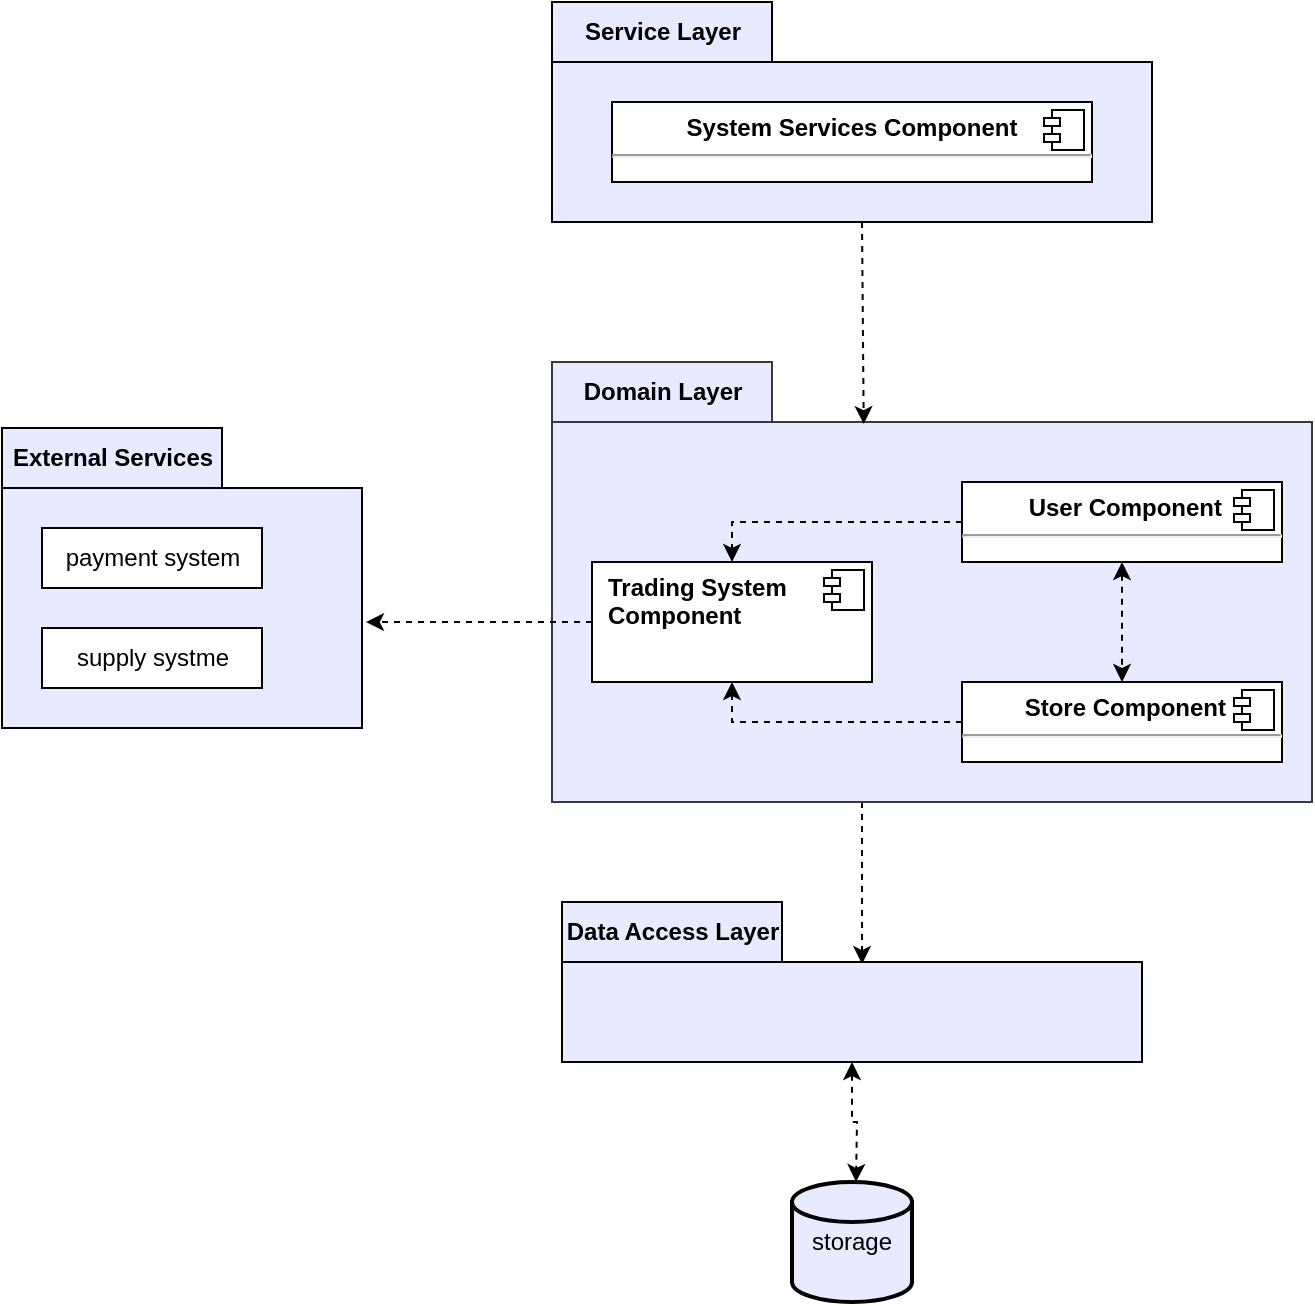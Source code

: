 <mxfile version="14.4.8" type="device"><diagram id="C5RBs43oDa-KdzZeNtuy" name="Page-1"><mxGraphModel dx="1422" dy="762" grid="1" gridSize="10" guides="1" tooltips="1" connect="1" arrows="1" fold="1" page="1" pageScale="1" pageWidth="827" pageHeight="1169" math="0" shadow="0"><root><mxCell id="WIyWlLk6GJQsqaUBKTNV-0"/><mxCell id="WIyWlLk6GJQsqaUBKTNV-1" parent="WIyWlLk6GJQsqaUBKTNV-0"/><mxCell id="WtnAxrRAo-syLEm_s32N-0" value="External Services" style="shape=folder;fontStyle=1;tabWidth=110;tabHeight=30;tabPosition=left;html=1;boundedLbl=1;labelInHeader=1;container=1;collapsible=0;recursiveResize=0;fillColor=#E8EAFF;" parent="WIyWlLk6GJQsqaUBKTNV-1" vertex="1"><mxGeometry x="50" y="343" width="180" height="150" as="geometry"/></mxCell><mxCell id="WtnAxrRAo-syLEm_s32N-1" value="payment system" style="html=1;" parent="WtnAxrRAo-syLEm_s32N-0" vertex="1"><mxGeometry width="110" height="30" relative="1" as="geometry"><mxPoint x="20" y="50" as="offset"/></mxGeometry></mxCell><mxCell id="WtnAxrRAo-syLEm_s32N-15" value="supply systme" style="html=1;" parent="WtnAxrRAo-syLEm_s32N-0" vertex="1"><mxGeometry x="20" y="100" width="110" height="30" as="geometry"/></mxCell><mxCell id="WtnAxrRAo-syLEm_s32N-30" style="edgeStyle=orthogonalEdgeStyle;rounded=0;orthogonalLoop=1;jettySize=auto;html=1;exitX=0.5;exitY=1;exitDx=0;exitDy=0;exitPerimeter=0;entryX=0.638;entryY=0.388;entryDx=0;entryDy=0;entryPerimeter=0;dashed=1;startArrow=none;startFill=0;" parent="WIyWlLk6GJQsqaUBKTNV-1" edge="1"><mxGeometry relative="1" as="geometry"><mxPoint x="480" y="530" as="sourcePoint"/><mxPoint x="480.02" y="611.04" as="targetPoint"/></mxGeometry></mxCell><mxCell id="WtnAxrRAo-syLEm_s32N-2" value="Domain Layer" style="shape=folder;fontStyle=1;tabWidth=110;tabHeight=30;tabPosition=left;html=1;boundedLbl=1;labelInHeader=1;container=1;collapsible=0;recursiveResize=0;strokeColor=#36393d;fillColor=#E8EAFF;" parent="WIyWlLk6GJQsqaUBKTNV-1" vertex="1"><mxGeometry x="325" y="310" width="380" height="220" as="geometry"/></mxCell><mxCell id="Dxi2HJijt5-dq7ZkBCh8-0" style="edgeStyle=orthogonalEdgeStyle;rounded=0;orthogonalLoop=1;jettySize=auto;html=1;exitX=0;exitY=0.5;exitDx=0;exitDy=0;entryX=0.5;entryY=1;entryDx=0;entryDy=0;dashed=1;" edge="1" parent="WtnAxrRAo-syLEm_s32N-2" source="WtnAxrRAo-syLEm_s32N-18" target="WtnAxrRAo-syLEm_s32N-23"><mxGeometry relative="1" as="geometry"/></mxCell><mxCell id="WtnAxrRAo-syLEm_s32N-18" value="&lt;p style=&quot;margin: 0px ; margin-top: 6px ; text-align: center&quot;&gt;&lt;b&gt;&amp;nbsp;Store Component&lt;/b&gt;&lt;/p&gt;&lt;hr&gt;&lt;p style=&quot;margin: 0px ; margin-left: 8px&quot;&gt;&lt;br&gt;&lt;/p&gt;" style="align=left;overflow=fill;html=1;dropTarget=0;" parent="WtnAxrRAo-syLEm_s32N-2" vertex="1"><mxGeometry x="205" y="160" width="160" height="40" as="geometry"/></mxCell><mxCell id="WtnAxrRAo-syLEm_s32N-19" value="" style="shape=component;jettyWidth=8;jettyHeight=4;" parent="WtnAxrRAo-syLEm_s32N-18" vertex="1"><mxGeometry x="1" width="20" height="20" relative="1" as="geometry"><mxPoint x="-24" y="4" as="offset"/></mxGeometry></mxCell><mxCell id="WtnAxrRAo-syLEm_s32N-25" style="edgeStyle=orthogonalEdgeStyle;rounded=0;orthogonalLoop=1;jettySize=auto;html=1;exitX=0.5;exitY=1;exitDx=0;exitDy=0;entryX=0.5;entryY=0;entryDx=0;entryDy=0;dashed=1;startArrow=classic;startFill=1;" parent="WtnAxrRAo-syLEm_s32N-2" source="WtnAxrRAo-syLEm_s32N-16" target="WtnAxrRAo-syLEm_s32N-18" edge="1"><mxGeometry relative="1" as="geometry"/></mxCell><mxCell id="WtnAxrRAo-syLEm_s32N-27" style="edgeStyle=orthogonalEdgeStyle;rounded=0;orthogonalLoop=1;jettySize=auto;html=1;exitX=0;exitY=0.5;exitDx=0;exitDy=0;entryX=0.5;entryY=0;entryDx=0;entryDy=0;dashed=1;startArrow=none;startFill=0;" parent="WtnAxrRAo-syLEm_s32N-2" source="WtnAxrRAo-syLEm_s32N-16" target="WtnAxrRAo-syLEm_s32N-23" edge="1"><mxGeometry relative="1" as="geometry"/></mxCell><mxCell id="WtnAxrRAo-syLEm_s32N-16" value="&lt;p style=&quot;margin: 0px ; margin-top: 6px ; text-align: center&quot;&gt;&lt;span&gt;&amp;nbsp;User Component&lt;/span&gt;&lt;/p&gt;&lt;hr&gt;&lt;p style=&quot;margin: 0px ; margin-left: 8px&quot;&gt;&lt;br&gt;&lt;/p&gt;" style="align=left;overflow=fill;html=1;dropTarget=0;fontStyle=1" parent="WtnAxrRAo-syLEm_s32N-2" vertex="1"><mxGeometry x="205" y="60" width="160" height="40" as="geometry"/></mxCell><mxCell id="WtnAxrRAo-syLEm_s32N-17" value="" style="shape=component;jettyWidth=8;jettyHeight=4;" parent="WtnAxrRAo-syLEm_s32N-16" vertex="1"><mxGeometry x="1" width="20" height="20" relative="1" as="geometry"><mxPoint x="-24" y="4" as="offset"/></mxGeometry></mxCell><mxCell id="WtnAxrRAo-syLEm_s32N-23" value="&lt;p style=&quot;margin: 0px ; margin-top: 6px ; text-align: center&quot;&gt;&lt;/p&gt;&lt;p style=&quot;margin: 0px ; margin-left: 8px&quot;&gt;Trading System&lt;/p&gt;&lt;p style=&quot;margin: 0px ; margin-left: 8px&quot;&gt;Component&lt;/p&gt;" style="align=left;overflow=fill;html=1;dropTarget=0;fontStyle=1" parent="WtnAxrRAo-syLEm_s32N-2" vertex="1"><mxGeometry x="20" y="100" width="140" height="60" as="geometry"/></mxCell><mxCell id="WtnAxrRAo-syLEm_s32N-24" value="" style="shape=component;jettyWidth=8;jettyHeight=4;" parent="WtnAxrRAo-syLEm_s32N-23" vertex="1"><mxGeometry x="1" width="20" height="20" relative="1" as="geometry"><mxPoint x="-24" y="4" as="offset"/></mxGeometry></mxCell><mxCell id="WtnAxrRAo-syLEm_s32N-35" style="edgeStyle=orthogonalEdgeStyle;rounded=0;orthogonalLoop=1;jettySize=auto;html=1;exitX=0.5;exitY=1;exitDx=0;exitDy=0;exitPerimeter=0;dashed=1;startArrow=classic;startFill=1;" parent="WIyWlLk6GJQsqaUBKTNV-1" source="WtnAxrRAo-syLEm_s32N-7" edge="1"><mxGeometry relative="1" as="geometry"><mxPoint x="477" y="720" as="targetPoint"/></mxGeometry></mxCell><mxCell id="WtnAxrRAo-syLEm_s32N-7" value="Data Access Layer" style="shape=folder;fontStyle=1;tabWidth=110;tabHeight=30;tabPosition=left;html=1;boundedLbl=1;labelInHeader=1;container=1;collapsible=0;recursiveResize=0;fillColor=#E8EAFF;" parent="WIyWlLk6GJQsqaUBKTNV-1" vertex="1"><mxGeometry x="330" y="580" width="290" height="80" as="geometry"/></mxCell><mxCell id="WtnAxrRAo-syLEm_s32N-29" style="edgeStyle=orthogonalEdgeStyle;rounded=0;orthogonalLoop=1;jettySize=auto;html=1;exitX=0.5;exitY=1;exitDx=0;exitDy=0;exitPerimeter=0;entryX=0.397;entryY=0.141;entryDx=0;entryDy=0;entryPerimeter=0;dashed=1;startArrow=none;startFill=0;" parent="WIyWlLk6GJQsqaUBKTNV-1" edge="1"><mxGeometry relative="1" as="geometry"><mxPoint x="480" y="240" as="sourcePoint"/><mxPoint x="480.86" y="341.02" as="targetPoint"/><Array as="points"><mxPoint x="481" y="240"/></Array></mxGeometry></mxCell><mxCell id="WtnAxrRAo-syLEm_s32N-9" value="Service Layer" style="shape=folder;fontStyle=1;tabWidth=110;tabHeight=30;tabPosition=left;html=1;boundedLbl=1;labelInHeader=1;container=1;collapsible=0;recursiveResize=0;fillColor=#E8EAFF;" parent="WIyWlLk6GJQsqaUBKTNV-1" vertex="1"><mxGeometry x="325" y="130" width="300" height="110" as="geometry"/></mxCell><mxCell id="WtnAxrRAo-syLEm_s32N-36" value="&lt;p style=&quot;margin: 0px ; margin-top: 6px ; text-align: center&quot;&gt;&lt;span&gt;System Services Component&lt;/span&gt;&lt;/p&gt;&lt;hr&gt;&lt;p style=&quot;margin: 0px ; margin-left: 8px&quot;&gt;&lt;br&gt;&lt;/p&gt;" style="align=left;overflow=fill;html=1;dropTarget=0;fontStyle=1" parent="WtnAxrRAo-syLEm_s32N-9" vertex="1"><mxGeometry x="30" y="50" width="240" height="40" as="geometry"/></mxCell><mxCell id="WtnAxrRAo-syLEm_s32N-37" value="" style="shape=component;jettyWidth=8;jettyHeight=4;" parent="WtnAxrRAo-syLEm_s32N-36" vertex="1"><mxGeometry x="1" width="20" height="20" relative="1" as="geometry"><mxPoint x="-24" y="4" as="offset"/></mxGeometry></mxCell><mxCell id="WtnAxrRAo-syLEm_s32N-11" value="storage" style="strokeWidth=2;html=1;shape=mxgraph.flowchart.database;whiteSpace=wrap;fillColor=#E8EAFF;" parent="WIyWlLk6GJQsqaUBKTNV-1" vertex="1"><mxGeometry x="445" y="720" width="60" height="60" as="geometry"/></mxCell><mxCell id="WtnAxrRAo-syLEm_s32N-28" style="edgeStyle=orthogonalEdgeStyle;rounded=0;orthogonalLoop=1;jettySize=auto;html=1;exitX=0;exitY=0.5;exitDx=0;exitDy=0;entryX=1.011;entryY=0.647;entryDx=0;entryDy=0;entryPerimeter=0;dashed=1;startArrow=none;startFill=0;" parent="WIyWlLk6GJQsqaUBKTNV-1" source="WtnAxrRAo-syLEm_s32N-23" target="WtnAxrRAo-syLEm_s32N-0" edge="1"><mxGeometry relative="1" as="geometry"/></mxCell></root></mxGraphModel></diagram></mxfile>